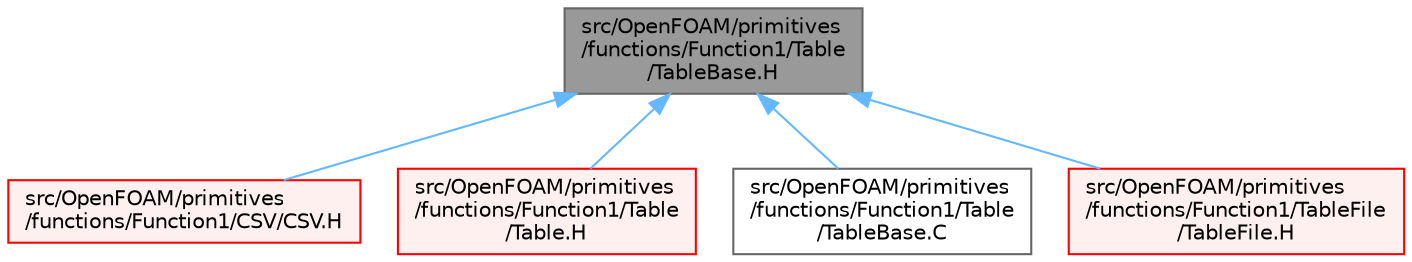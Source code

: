 digraph "src/OpenFOAM/primitives/functions/Function1/Table/TableBase.H"
{
 // LATEX_PDF_SIZE
  bgcolor="transparent";
  edge [fontname=Helvetica,fontsize=10,labelfontname=Helvetica,labelfontsize=10];
  node [fontname=Helvetica,fontsize=10,shape=box,height=0.2,width=0.4];
  Node1 [id="Node000001",label="src/OpenFOAM/primitives\l/functions/Function1/Table\l/TableBase.H",height=0.2,width=0.4,color="gray40", fillcolor="grey60", style="filled", fontcolor="black",tooltip=" "];
  Node1 -> Node2 [id="edge1_Node000001_Node000002",dir="back",color="steelblue1",style="solid",tooltip=" "];
  Node2 [id="Node000002",label="src/OpenFOAM/primitives\l/functions/Function1/CSV/CSV.H",height=0.2,width=0.4,color="red", fillcolor="#FFF0F0", style="filled",URL="$CSV_8H.html",tooltip=" "];
  Node1 -> Node7 [id="edge2_Node000001_Node000007",dir="back",color="steelblue1",style="solid",tooltip=" "];
  Node7 [id="Node000007",label="src/OpenFOAM/primitives\l/functions/Function1/Table\l/Table.H",height=0.2,width=0.4,color="red", fillcolor="#FFF0F0", style="filled",URL="$Table_8H.html",tooltip=" "];
  Node1 -> Node10 [id="edge3_Node000001_Node000010",dir="back",color="steelblue1",style="solid",tooltip=" "];
  Node10 [id="Node000010",label="src/OpenFOAM/primitives\l/functions/Function1/Table\l/TableBase.C",height=0.2,width=0.4,color="grey40", fillcolor="white", style="filled",URL="$TableBase_8C.html",tooltip=" "];
  Node1 -> Node11 [id="edge4_Node000001_Node000011",dir="back",color="steelblue1",style="solid",tooltip=" "];
  Node11 [id="Node000011",label="src/OpenFOAM/primitives\l/functions/Function1/TableFile\l/TableFile.H",height=0.2,width=0.4,color="red", fillcolor="#FFF0F0", style="filled",URL="$TableFile_8H.html",tooltip=" "];
}
